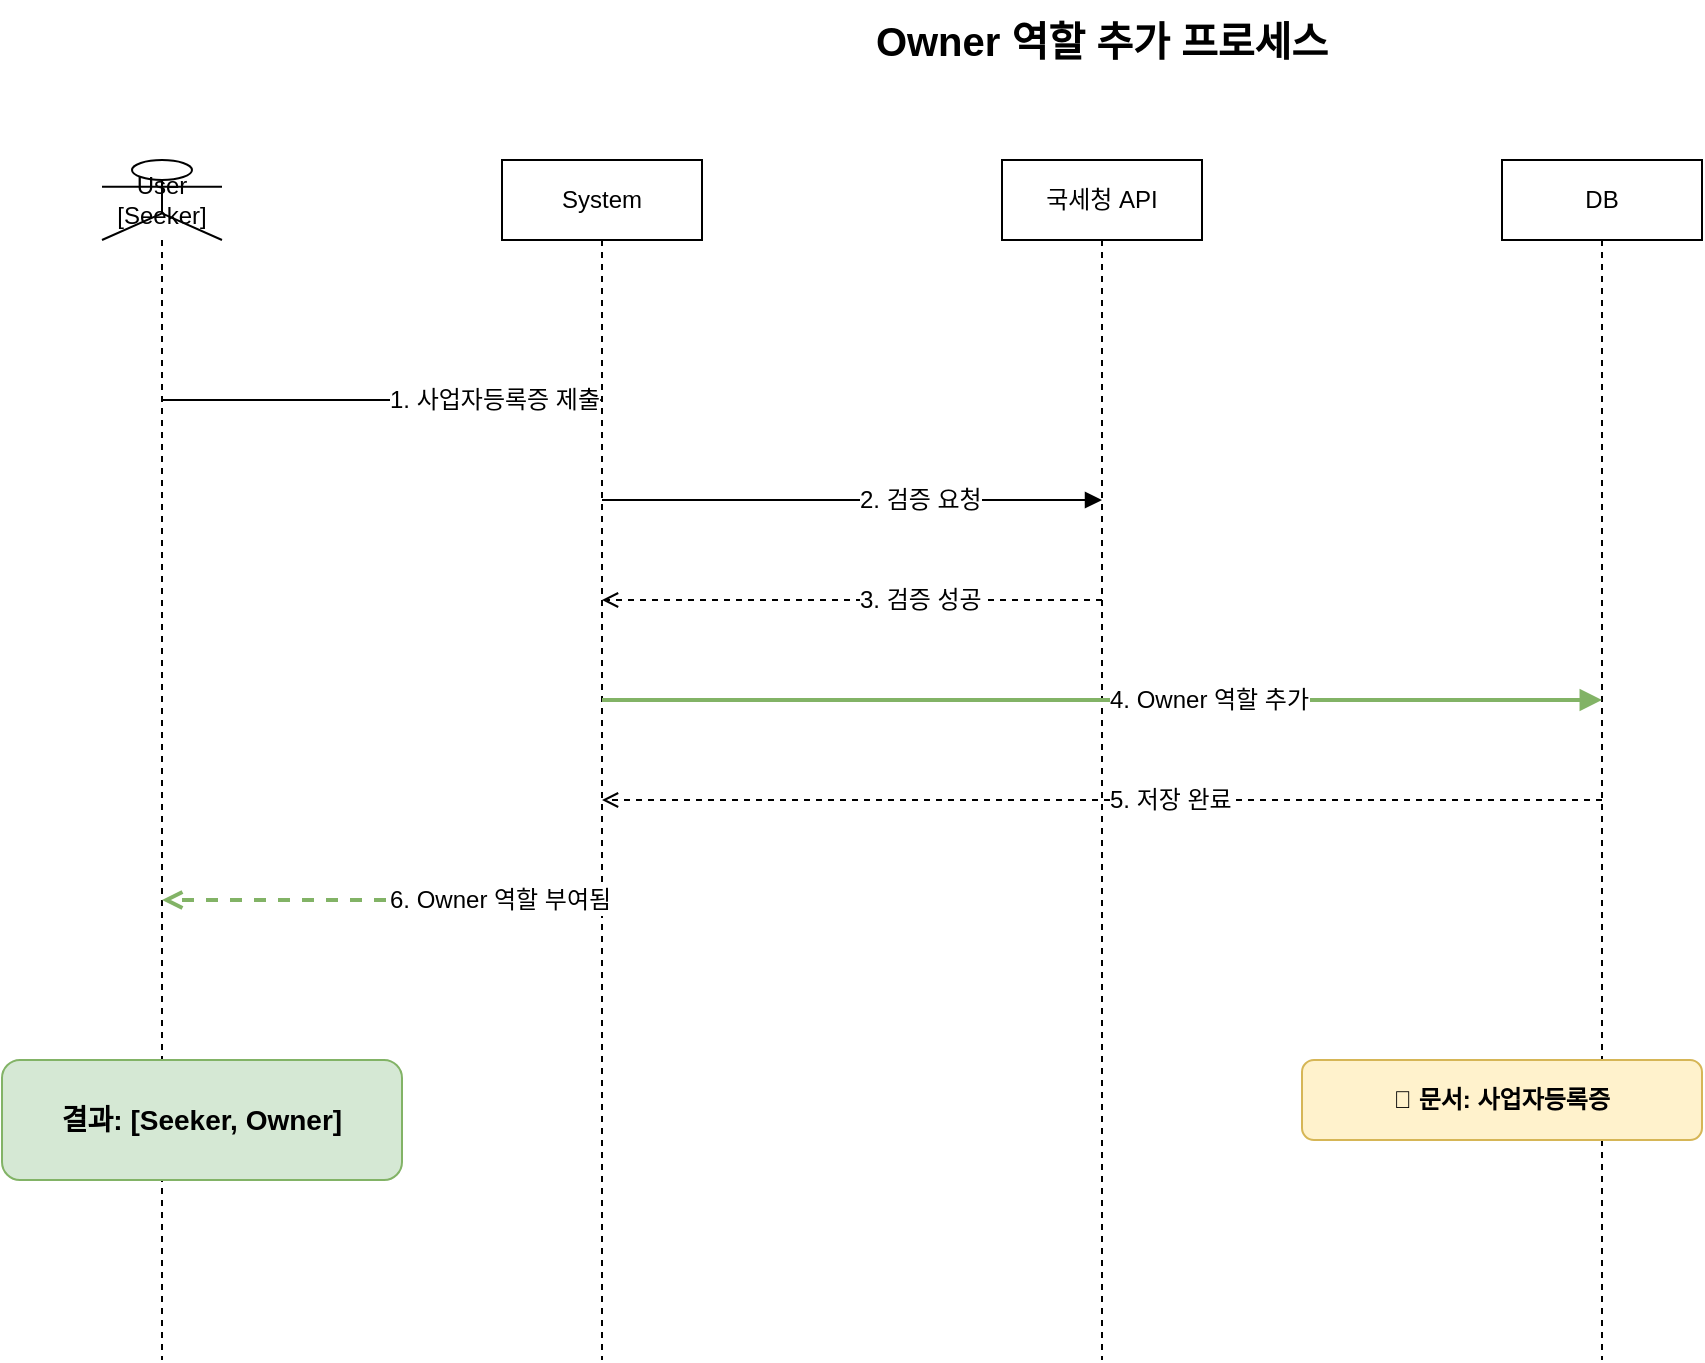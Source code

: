 <mxfile version="28.2.5">
  <diagram name="1. Owner 역할 추가" id="owner-process">
    <mxGraphModel dx="1422" dy="794" grid="10" gridSize="10" guides="1" tooltips="1" connect="1" arrows="1" fold="1" page="1" pageScale="1" pageWidth="1200" pageHeight="800" math="0" shadow="0">
      <root>
        <mxCell id="0" />
        <mxCell id="1" parent="0" />

        <mxCell id="title1" value="Owner 역할 추가 프로세스" style="text;html=1;strokeColor=none;fillColor=none;align=center;verticalAlign=middle;whiteSpace=wrap;rounded=0;fontSize=20;fontStyle=1" vertex="1" parent="1">
          <mxGeometry x="350" y="20" width="500" height="40" as="geometry" />
        </mxCell>

        <mxCell id="user1" value="User&#xa;[Seeker]" style="shape=umlLifeline;perimeter=lifelinePerimeter;whiteSpace=wrap;html=1;container=1;collapsible=0;recursiveResize=0;outlineConnect=0;participant=umlActor;" vertex="1" parent="1">
          <mxGeometry x="100" y="100" width="60" height="600" as="geometry" />
        </mxCell>

        <mxCell id="system1" value="System" style="shape=umlLifeline;perimeter=lifelinePerimeter;whiteSpace=wrap;html=1;container=1;collapsible=0;recursiveResize=0;outlineConnect=0;" vertex="1" parent="1">
          <mxGeometry x="300" y="100" width="100" height="600" as="geometry" />
        </mxCell>

        <mxCell id="api1" value="국세청 API" style="shape=umlLifeline;perimeter=lifelinePerimeter;whiteSpace=wrap;html=1;container=1;collapsible=0;recursiveResize=0;outlineConnect=0;" vertex="1" parent="1">
          <mxGeometry x="550" y="100" width="100" height="600" as="geometry" />
        </mxCell>

        <mxCell id="db1" value="DB" style="shape=umlLifeline;perimeter=lifelinePerimeter;whiteSpace=wrap;html=1;container=1;collapsible=0;recursiveResize=0;outlineConnect=0;" vertex="1" parent="1">
          <mxGeometry x="800" y="100" width="100" height="600" as="geometry" />
        </mxCell>

        <mxCell id="msg1-1" value="1. 사업자등록증 제출" style="edgeStyle=orthogonalEdgeStyle;html=1;align=left;spacingLeft=2;endArrow=block;rounded=0;fontSize=12;" edge="1" parent="1">
          <mxGeometry relative="1" as="geometry">
            <mxPoint x="130" y="220" as="sourcePoint" />
            <mxPoint x="350" y="220" as="targetPoint" />
          </mxGeometry>
        </mxCell>

        <mxCell id="msg1-2" value="2. 검증 요청" style="edgeStyle=orthogonalEdgeStyle;html=1;align=left;spacingLeft=2;endArrow=block;rounded=0;fontSize=12;" edge="1" parent="1">
          <mxGeometry relative="1" as="geometry">
            <mxPoint x="350" y="270" as="sourcePoint" />
            <mxPoint x="600" y="270" as="targetPoint" />
          </mxGeometry>
        </mxCell>

        <mxCell id="msg1-3" value="3. 검증 성공" style="edgeStyle=orthogonalEdgeStyle;html=1;align=left;spacingLeft=2;endArrow=open;rounded=0;dashed=1;fontSize=12;" edge="1" parent="1">
          <mxGeometry relative="1" as="geometry">
            <mxPoint x="600" y="320" as="sourcePoint" />
            <mxPoint x="350" y="320" as="targetPoint" />
          </mxGeometry>
        </mxCell>

        <mxCell id="msg1-4" value="4. Owner 역할 추가" style="edgeStyle=orthogonalEdgeStyle;html=1;align=left;spacingLeft=2;endArrow=block;rounded=0;fontSize=12;fillColor=#d5e8d4;strokeColor=#82b366;strokeWidth=2;" edge="1" parent="1">
          <mxGeometry relative="1" as="geometry">
            <mxPoint x="350" y="370" as="sourcePoint" />
            <mxPoint x="850" y="370" as="targetPoint" />
          </mxGeometry>
        </mxCell>

        <mxCell id="msg1-5" value="5. 저장 완료" style="edgeStyle=orthogonalEdgeStyle;html=1;align=left;spacingLeft=2;endArrow=open;rounded=0;dashed=1;fontSize=12;" edge="1" parent="1">
          <mxGeometry relative="1" as="geometry">
            <mxPoint x="850" y="420" as="sourcePoint" />
            <mxPoint x="350" y="420" as="targetPoint" />
          </mxGeometry>
        </mxCell>

        <mxCell id="msg1-6" value="6. Owner 역할 부여됨" style="edgeStyle=orthogonalEdgeStyle;html=1;align=left;spacingLeft=2;endArrow=open;rounded=0;dashed=1;fontSize=12;fillColor=#d5e8d4;strokeColor=#82b366;strokeWidth=2;" edge="1" parent="1">
          <mxGeometry relative="1" as="geometry">
            <mxPoint x="350" y="470" as="sourcePoint" />
            <mxPoint x="130" y="470" as="targetPoint" />
          </mxGeometry>
        </mxCell>

        <mxCell id="result1" value="결과: [Seeker, Owner]" style="rounded=1;whiteSpace=wrap;html=1;fillColor=#d5e8d4;strokeColor=#82b366;fontSize=14;fontStyle=1" vertex="1" parent="1">
          <mxGeometry x="50" y="550" width="200" height="60" as="geometry" />
        </mxCell>

        <mxCell id="doc1" value="📄 문서: 사업자등록증" style="rounded=1;whiteSpace=wrap;html=1;fillColor=#fff2cc;strokeColor=#d6b656;fontSize=12;fontStyle=1" vertex="1" parent="1">
          <mxGeometry x="700" y="550" width="200" height="40" as="geometry" />
        </mxCell>

      </root>
    </mxGraphModel>
  </diagram>

  <diagram name="2. Worker 역할 추가" id="worker-process">
    <mxGraphModel dx="1422" dy="794" grid="10" gridSize="10" guides="1" tooltips="1" connect="1" arrows="1" fold="1" page="1" pageScale="1" pageWidth="1200" pageHeight="800" math="0" shadow="0">
      <root>
        <mxCell id="0" />
        <mxCell id="1" parent="0" />

        <mxCell id="title2" value="Worker 역할 추가 프로세스" style="text;html=1;strokeColor=none;fillColor=none;align=center;verticalAlign=middle;whiteSpace=wrap;rounded=0;fontSize=20;fontStyle=1" vertex="1" parent="1">
          <mxGeometry x="350" y="20" width="500" height="40" as="geometry" />
        </mxCell>

        <mxCell id="user2" value="User&#xa;[Seeker]" style="shape=umlLifeline;perimeter=lifelinePerimeter;whiteSpace=wrap;html=1;container=1;collapsible=0;recursiveResize=0;outlineConnect=0;participant=umlActor;" vertex="1" parent="1">
          <mxGeometry x="100" y="100" width="60" height="600" as="geometry" />
        </mxCell>

        <mxCell id="owner2" value="Owner" style="shape=umlLifeline;perimeter=lifelinePerimeter;whiteSpace=wrap;html=1;container=1;collapsible=0;recursiveResize=0;outlineConnect=0;participant=umlActor;" vertex="1" parent="1">
          <mxGeometry x="250" y="100" width="60" height="600" as="geometry" />
        </mxCell>

        <mxCell id="system2" value="System" style="shape=umlLifeline;perimeter=lifelinePerimeter;whiteSpace=wrap;html=1;container=1;collapsible=0;recursiveResize=0;outlineConnect=0;" vertex="1" parent="1">
          <mxGeometry x="450" y="100" width="100" height="600" as="geometry" />
        </mxCell>

        <mxCell id="db2" value="DB" style="shape=umlLifeline;perimeter=lifelinePerimeter;whiteSpace=wrap;html=1;container=1;collapsible=0;recursiveResize=0;outlineConnect=0;" vertex="1" parent="1">
          <mxGeometry x="700" y="100" width="100" height="600" as="geometry" />
        </mxCell>

        <mxCell id="msg2-1" value="1. 근로계약서 작성" style="edgeStyle=orthogonalEdgeStyle;html=1;align=left;spacingLeft=2;endArrow=block;rounded=0;fontSize=12;" edge="1" parent="1">
          <mxGeometry relative="1" as="geometry">
            <mxPoint x="280" y="220" as="sourcePoint" />
            <mxPoint x="500" y="220" as="targetPoint" />
          </mxGeometry>
        </mxCell>

        <mxCell id="msg2-2" value="2. 계약서 전송" style="edgeStyle=orthogonalEdgeStyle;html=1;align=left;spacingLeft=2;endArrow=block;rounded=0;fontSize=12;" edge="1" parent="1">
          <mxGeometry relative="1" as="geometry">
            <mxPoint x="500" y="270" as="sourcePoint" />
            <mxPoint x="130" y="270" as="targetPoint" />
          </mxGeometry>
        </mxCell>

        <mxCell id="msg2-3" value="3. 서명 (동의)" style="edgeStyle=orthogonalEdgeStyle;html=1;align=left;spacingLeft=2;endArrow=block;rounded=0;fontSize=12;" edge="1" parent="1">
          <mxGeometry relative="1" as="geometry">
            <mxPoint x="130" y="320" as="sourcePoint" />
            <mxPoint x="500" y="320" as="targetPoint" />
          </mxGeometry>
        </mxCell>

        <mxCell id="msg2-4" value="4. 계약서 저장" style="edgeStyle=orthogonalEdgeStyle;html=1;align=left;spacingLeft=2;endArrow=block;rounded=0;fontSize=12;" edge="1" parent="1">
          <mxGeometry relative="1" as="geometry">
            <mxPoint x="500" y="370" as="sourcePoint" />
            <mxPoint x="750" y="370" as="targetPoint" />
          </mxGeometry>
        </mxCell>

        <mxCell id="msg2-5" value="5. Worker 역할 추가" style="edgeStyle=orthogonalEdgeStyle;html=1;align=left;spacingLeft=2;endArrow=block;rounded=0;fontSize=12;fillColor=#dae8fc;strokeColor=#6c8ebf;strokeWidth=2;" edge="1" parent="1">
          <mxGeometry relative="1" as="geometry">
            <mxPoint x="500" y="420" as="sourcePoint" />
            <mxPoint x="750" y="420" as="targetPoint" />
          </mxGeometry>
        </mxCell>

        <mxCell id="msg2-6" value="6. 저장 완료" style="edgeStyle=orthogonalEdgeStyle;html=1;align=left;spacingLeft=2;endArrow=open;rounded=0;dashed=1;fontSize=12;" edge="1" parent="1">
          <mxGeometry relative="1" as="geometry">
            <mxPoint x="750" y="470" as="sourcePoint" />
            <mxPoint x="500" y="470" as="targetPoint" />
          </mxGeometry>
        </mxCell>

        <mxCell id="msg2-7" value="7. Worker 역할 부여됨" style="edgeStyle=orthogonalEdgeStyle;html=1;align=left;spacingLeft=2;endArrow=open;rounded=0;dashed=1;fontSize=12;fillColor=#dae8fc;strokeColor=#6c8ebf;strokeWidth=2;" edge="1" parent="1">
          <mxGeometry relative="1" as="geometry">
            <mxPoint x="500" y="520" as="sourcePoint" />
            <mxPoint x="130" y="520" as="targetPoint" />
          </mxGeometry>
        </mxCell>

        <mxCell id="result2" value="결과: [Seeker, Worker]" style="rounded=1;whiteSpace=wrap;html=1;fillColor=#dae8fc;strokeColor=#6c8ebf;fontSize=14;fontStyle=1" vertex="1" parent="1">
          <mxGeometry x="50" y="580" width="200" height="60" as="geometry" />
        </mxCell>

        <mxCell id="doc2" value="📄 문서: 근로계약서" style="rounded=1;whiteSpace=wrap;html=1;fillColor=#fff2cc;strokeColor=#d6b656;fontSize=12;fontStyle=1" vertex="1" parent="1">
          <mxGeometry x="650" y="580" width="200" height="40" as="geometry" />
        </mxCell>

      </root>
    </mxGraphModel>
  </diagram>

  <diagram name="3. Manager 역할 추가" id="manager-process">
    <mxGraphModel dx="1422" dy="794" grid="10" gridSize="10" guides="1" tooltips="1" connect="1" arrows="1" fold="1" page="1" pageScale="1" pageWidth="1200" pageHeight="800" math="0" shadow="0">
      <root>
        <mxCell id="0" />
        <mxCell id="1" parent="0" />

        <mxCell id="title3" value="Manager 역할 추가 프로세스 (Worker 필수)" style="text;html=1;strokeColor=none;fillColor=none;align=center;verticalAlign=middle;whiteSpace=wrap;rounded=0;fontSize=20;fontStyle=1" vertex="1" parent="1">
          <mxGeometry x="300" y="20" width="600" height="40" as="geometry" />
        </mxCell>

        <mxCell id="prereq" value="⚠️ 전제조건: Worker 역할 보유 필수" style="rounded=1;whiteSpace=wrap;html=1;fillColor=#ffe6cc;strokeColor=#d79b00;fontSize=14;fontStyle=1" vertex="1" parent="1">
          <mxGeometry x="400" y="80" width="400" height="40" as="geometry" />
        </mxCell>

        <mxCell id="user3" value="Worker&#xa;[Seeker, Worker]" style="shape=umlLifeline;perimeter=lifelinePerimeter;whiteSpace=wrap;html=1;container=1;collapsible=0;recursiveResize=0;outlineConnect=0;participant=umlActor;fillColor=#dae8fc;strokeColor=#6c8ebf;" vertex="1" parent="1">
          <mxGeometry x="100" y="150" width="80" height="600" as="geometry" />
        </mxCell>

        <mxCell id="owner3" value="Owner" style="shape=umlLifeline;perimeter=lifelinePerimeter;whiteSpace=wrap;html=1;container=1;collapsible=0;recursiveResize=0;outlineConnect=0;participant=umlActor;" vertex="1" parent="1">
          <mxGeometry x="270" y="150" width="60" height="600" as="geometry" />
        </mxCell>

        <mxCell id="system3" value="System" style="shape=umlLifeline;perimeter=lifelinePerimeter;whiteSpace=wrap;html=1;container=1;collapsible=0;recursiveResize=0;outlineConnect=0;" vertex="1" parent="1">
          <mxGeometry x="470" y="150" width="100" height="600" as="geometry" />
        </mxCell>

        <mxCell id="db3" value="DB" style="shape=umlLifeline;perimeter=lifelinePerimeter;whiteSpace=wrap;html=1;container=1;collapsible=0;recursiveResize=0;outlineConnect=0;" vertex="1" parent="1">
          <mxGeometry x="720" y="150" width="100" height="600" as="geometry" />
        </mxCell>

        <mxCell id="msg3-0" value="0. Worker 역할 확인" style="edgeStyle=orthogonalEdgeStyle;html=1;align=left;spacingLeft=2;endArrow=block;rounded=0;fontSize=12;strokeColor=#666666;dashed=1;" edge="1" parent="1">
          <mxGeometry relative="1" as="geometry">
            <mxPoint x="300" y="240" as="sourcePoint" />
            <mxPoint x="520" y="240" as="targetPoint" />
          </mxGeometry>
        </mxCell>

        <mxCell id="msg3-1" value="1. 권한위임장 작성" style="edgeStyle=orthogonalEdgeStyle;html=1;align=left;spacingLeft=2;endArrow=block;rounded=0;fontSize=12;" edge="1" parent="1">
          <mxGeometry relative="1" as="geometry">
            <mxPoint x="300" y="290" as="sourcePoint" />
            <mxPoint x="520" y="290" as="targetPoint" />
          </mxGeometry>
        </mxCell>

        <mxCell id="msg3-2" value="2. 위임장 전송" style="edgeStyle=orthogonalEdgeStyle;html=1;align=left;spacingLeft=2;endArrow=block;rounded=0;fontSize=12;" edge="1" parent="1">
          <mxGeometry relative="1" as="geometry">
            <mxPoint x="520" y="340" as="sourcePoint" />
            <mxPoint x="140" y="340" as="targetPoint" />
          </mxGeometry>
        </mxCell>

        <mxCell id="msg3-3" value="3. 수락" style="edgeStyle=orthogonalEdgeStyle;html=1;align=left;spacingLeft=2;endArrow=block;rounded=0;fontSize=12;" edge="1" parent="1">
          <mxGeometry relative="1" as="geometry">
            <mxPoint x="140" y="390" as="sourcePoint" />
            <mxPoint x="520" y="390" as="targetPoint" />
          </mxGeometry>
        </mxCell>

        <mxCell id="msg3-4" value="4. Worker 여부 재확인" style="edgeStyle=orthogonalEdgeStyle;html=1;align=left;spacingLeft=2;endArrow=block;rounded=0;fontSize=12;strokeColor=#b85450;" edge="1" parent="1">
          <mxGeometry relative="1" as="geometry">
            <mxPoint x="520" y="440" as="sourcePoint" />
            <mxPoint x="770" y="440" as="targetPoint" />
          </mxGeometry>
        </mxCell>

        <mxCell id="msg3-5" value="5. Worker 확인됨" style="edgeStyle=orthogonalEdgeStyle;html=1;align=left;spacingLeft=2;endArrow=open;rounded=0;dashed=1;fontSize=12;strokeColor=#b85450;" edge="1" parent="1">
          <mxGeometry relative="1" as="geometry">
            <mxPoint x="770" y="480" as="sourcePoint" />
            <mxPoint x="520" y="480" as="targetPoint" />
          </mxGeometry>
        </mxCell>

        <mxCell id="msg3-6" value="6. Manager 역할 추가" style="edgeStyle=orthogonalEdgeStyle;html=1;align=left;spacingLeft=2;endArrow=block;rounded=0;fontSize=12;fillColor=#f8cecc;strokeColor=#b85450;strokeWidth=2;" edge="1" parent="1">
          <mxGeometry relative="1" as="geometry">
            <mxPoint x="520" y="530" as="sourcePoint" />
            <mxPoint x="770" y="530" as="targetPoint" />
          </mxGeometry>
        </mxCell>

        <mxCell id="msg3-7" value="7. 저장 완료" style="edgeStyle=orthogonalEdgeStyle;html=1;align=left;spacingLeft=2;endArrow=open;rounded=0;dashed=1;fontSize=12;" edge="1" parent="1">
          <mxGeometry relative="1" as="geometry">
            <mxPoint x="770" y="580" as="sourcePoint" />
            <mxPoint x="520" y="580" as="targetPoint" />
          </mxGeometry>
        </mxCell>

        <mxCell id="msg3-8" value="8. Manager 역할 부여됨" style="edgeStyle=orthogonalEdgeStyle;html=1;align=left;spacingLeft=2;endArrow=open;rounded=0;dashed=1;fontSize=12;fillColor=#f8cecc;strokeColor=#b85450;strokeWidth=2;" edge="1" parent="1">
          <mxGeometry relative="1" as="geometry">
            <mxPoint x="520" y="630" as="sourcePoint" />
            <mxPoint x="140" y="630" as="targetPoint" />
          </mxGeometry>
        </mxCell>

        <mxCell id="result3" value="결과: [Seeker, Worker, Manager]" style="rounded=1;whiteSpace=wrap;html=1;fillColor=#f8cecc;strokeColor=#b85450;fontSize=14;fontStyle=1" vertex="1" parent="1">
          <mxGeometry x="50" y="680" width="250" height="60" as="geometry" />
        </mxCell>

        <mxCell id="doc3" value="📄 문서: 권한위임장&#xa;(Worker 역할 필수)" style="rounded=1;whiteSpace=wrap;html=1;fillColor=#fff2cc;strokeColor=#d6b656;fontSize=12;fontStyle=1;align=center;" vertex="1" parent="1">
          <mxGeometry x="650" y="670" width="200" height="60" as="geometry" />
        </mxCell>

        <mxCell id="note3" value="⚠️ Worker 역할 없으면&#xa;Manager 부여 불가" style="shape=note;whiteSpace=wrap;html=1;backgroundOutline=1;darkOpacity=0.05;size=10;fillColor=#ffe6cc;strokeColor=#d79b00;fontSize=11;fontStyle=1" vertex="1" parent="1">
          <mxGeometry x="900" y="400" width="180" height="70" as="geometry" />
        </mxCell>

      </root>
    </mxGraphModel>
  </diagram>

  <diagram name="4. 역할 조합 매트릭스" id="combination-matrix">
    <mxGraphModel dx="1422" dy="794" grid="10" gridSize="10" guides="1" tooltips="1" connect="1" arrows="1" fold="1" page="1" pageScale="1" pageWidth="1400" pageHeight="900" math="0" shadow="0">
      <root>
        <mxCell id="0" />
        <mxCell id="1" parent="0" />

        <mxCell id="title4" value="가능한 역할 조합" style="text;html=1;strokeColor=none;fillColor=none;align=center;verticalAlign=middle;whiteSpace=wrap;rounded=0;fontSize=24;fontStyle=1" vertex="1" parent="1">
          <mxGeometry x="400" y="30" width="600" height="50" as="geometry" />
        </mxCell>

        <!-- Column Headers -->
        <mxCell id="header1" value="Seeker" style="rounded=1;whiteSpace=wrap;html=1;fillColor=#fff2cc;strokeColor=#d6b656;fontSize=14;fontStyle=1" vertex="1" parent="1">
          <mxGeometry x="200" y="120" width="100" height="40" as="geometry" />
        </mxCell>
        <mxCell id="header2" value="Owner" style="rounded=1;whiteSpace=wrap;html=1;fillColor=#d5e8d4;strokeColor=#82b366;fontSize=14;fontStyle=1" vertex="1" parent="1">
          <mxGeometry x="320" y="120" width="100" height="40" as="geometry" />
        </mxCell>
        <mxCell id="header3" value="Worker" style="rounded=1;whiteSpace=wrap;html=1;fillColor=#dae8fc;strokeColor=#6c8ebf;fontSize=14;fontStyle=1" vertex="1" parent="1">
          <mxGeometry x="440" y="120" width="100" height="40" as="geometry" />
        </mxCell>
        <mxCell id="header4" value="Manager" style="rounded=1;whiteSpace=wrap;html=1;fillColor=#f8cecc;strokeColor=#b85450;fontSize=14;fontStyle=1" vertex="1" parent="1">
          <mxGeometry x="560" y="120" width="100" height="40" as="geometry" />
        </mxCell>
        <mxCell id="header5" value="가능 여부" style="rounded=1;whiteSpace=wrap;html=1;fillColor=#e1d5e7;strokeColor=#9673a6;fontSize=14;fontStyle=1" vertex="1" parent="1">
          <mxGeometry x="720" y="120" width="120" height="40" as="geometry" />
        </mxCell>
        <mxCell id="header6" value="설명" style="rounded=1;whiteSpace=wrap;html=1;fillColor=#f5f5f5;strokeColor=#666666;fontSize=14;fontStyle=1" vertex="1" parent="1">
          <mxGeometry x="880" y="120" width="400" height="40" as="geometry" />
        </mxCell>

        <!-- Row 1 -->
        <mxCell id="r1c1" value="✓" style="rounded=0;whiteSpace=wrap;html=1;fontSize=18;" vertex="1" parent="1">
          <mxGeometry x="200" y="180" width="100" height="50" as="geometry" />
        </mxCell>
        <mxCell id="r1c2" value="" style="rounded=0;whiteSpace=wrap;html=1;" vertex="1" parent="1">
          <mxGeometry x="320" y="180" width="100" height="50" as="geometry" />
        </mxCell>
        <mxCell id="r1c3" value="" style="rounded=0;whiteSpace=wrap;html=1;" vertex="1" parent="1">
          <mxGeometry x="440" y="180" width="100" height="50" as="geometry" />
        </mxCell>
        <mxCell id="r1c4" value="" style="rounded=0;whiteSpace=wrap;html=1;" vertex="1" parent="1">
          <mxGeometry x="560" y="180" width="100" height="50" as="geometry" />
        </mxCell>
        <mxCell id="r1c5" value="✅ 가능" style="rounded=0;whiteSpace=wrap;html=1;fillColor=#d5e8d4;strokeColor=#82b366;fontSize=13;fontStyle=1" vertex="1" parent="1">
          <mxGeometry x="720" y="180" width="120" height="50" as="geometry" />
        </mxCell>
        <mxCell id="r1c6" value="기본 상태 (회원가입 직후)" style="rounded=0;whiteSpace=wrap;html=1;align=left;fontSize=12;" vertex="1" parent="1">
          <mxGeometry x="880" y="180" width="400" height="50" as="geometry" />
        </mxCell>

        <!-- Row 2 -->
        <mxCell id="r2c1" value="✓" style="rounded=0;whiteSpace=wrap;html=1;fontSize=18;" vertex="1" parent="1">
          <mxGeometry x="200" y="250" width="100" height="50" as="geometry" />
        </mxCell>
        <mxCell id="r2c2" value="✓" style="rounded=0;whiteSpace=wrap;html=1;fontSize=18;" vertex="1" parent="1">
          <mxGeometry x="320" y="250" width="100" height="50" as="geometry" />
        </mxCell>
        <mxCell id="r2c3" value="" style="rounded=0;whiteSpace=wrap;html=1;" vertex="1" parent="1">
          <mxGeometry x="440" y="250" width="100" height="50" as="geometry" />
        </mxCell>
        <mxCell id="r2c4" value="" style="rounded=0;whiteSpace=wrap;html=1;" vertex="1" parent="1">
          <mxGeometry x="560" y="250" width="100" height="50" as="geometry" />
        </mxCell>
        <mxCell id="r2c5" value="✅ 가능" style="rounded=0;whiteSpace=wrap;html=1;fillColor=#d5e8d4;strokeColor=#82b366;fontSize=13;fontStyle=1" vertex="1" parent="1">
          <mxGeometry x="720" y="250" width="120" height="50" as="geometry" />
        </mxCell>
        <mxCell id="r2c6" value="사업자등록증 제출" style="rounded=0;whiteSpace=wrap;html=1;align=left;fontSize=12;" vertex="1" parent="1">
          <mxGeometry x="880" y="250" width="400" height="50" as="geometry" />
        </mxCell>

        <!-- Row 3 -->
        <mxCell id="r3c1" value="✓" style="rounded=0;whiteSpace=wrap;html=1;fontSize=18;" vertex="1" parent="1">
          <mxGeometry x="200" y="320" width="100" height="50" as="geometry" />
        </mxCell>
        <mxCell id="r3c2" value="" style="rounded=0;whiteSpace=wrap;html=1;" vertex="1" parent="1">
          <mxGeometry x="320" y="320" width="100" height="50" as="geometry" />
        </mxCell>
        <mxCell id="r3c3" value="✓" style="rounded=0;whiteSpace=wrap;html=1;fontSize=18;" vertex="1" parent="1">
          <mxGeometry x="440" y="320" width="100" height="50" as="geometry" />
        </mxCell>
        <mxCell id="r3c4" value="" style="rounded=0;whiteSpace=wrap;html=1;" vertex="1" parent="1">
          <mxGeometry x="560" y="320" width="100" height="50" as="geometry" />
        </mxCell>
        <mxCell id="r3c5" value="✅ 가능" style="rounded=0;whiteSpace=wrap;html=1;fillColor=#d5e8d4;strokeColor=#82b366;fontSize=13;fontStyle=1" vertex="1" parent="1">
          <mxGeometry x="720" y="320" width="120" height="50" as="geometry" />
        </mxCell>
        <mxCell id="r3c6" value="근로계약서 체결" style="rounded=0;whiteSpace=wrap;html=1;align=left;fontSize=12;" vertex="1" parent="1">
          <mxGeometry x="880" y="320" width="400" height="50" as="geometry" />
        </mxCell>

        <!-- Row 4 -->
        <mxCell id="r4c1" value="✓" style="rounded=0;whiteSpace=wrap;html=1;fontSize=18;" vertex="1" parent="1">
          <mxGeometry x="200" y="390" width="100" height="50" as="geometry" />
        </mxCell>
        <mxCell id="r4c2" value="" style="rounded=0;whiteSpace=wrap;html=1;" vertex="1" parent="1">
          <mxGeometry x="320" y="390" width="100" height="50" as="geometry" />
        </mxCell>
        <mxCell id="r4c3" value="✓" style="rounded=0;whiteSpace=wrap;html=1;fontSize=18;" vertex="1" parent="1">
          <mxGeometry x="440" y="390" width="100" height="50" as="geometry" />
        </mxCell>
        <mxCell id="r4c4" value="✓" style="rounded=0;whiteSpace=wrap;html=1;fontSize=18;" vertex="1" parent="1">
          <mxGeometry x="560" y="390" width="100" height="50" as="geometry" />
        </mxCell>
        <mxCell id="r4c5" value="✅ 가능" style="rounded=0;whiteSpace=wrap;html=1;fillColor=#d5e8d4;strokeColor=#82b366;fontSize=13;fontStyle=1" vertex="1" parent="1">
          <mxGeometry x="720" y="390" width="120" height="50" as="geometry" />
        </mxCell>
        <mxCell id="r4c6" value="Worker 후 권한위임장 수령" style="rounded=0;whiteSpace=wrap;html=1;align=left;fontSize=12;" vertex="1" parent="1">
          <mxGeometry x="880" y="390" width="400" height="50" as="geometry" />
        </mxCell>

        <!-- Row 5 -->
        <mxCell id="r5c1" value="✓" style="rounded=0;whiteSpace=wrap;html=1;fontSize=18;" vertex="1" parent="1">
          <mxGeometry x="200" y="460" width="100" height="50" as="geometry" />
        </mxCell>
        <mxCell id="r5c2" value="✓" style="rounded=0;whiteSpace=wrap;html=1;fontSize=18;" vertex="1" parent="1">
          <mxGeometry x="320" y="460" width="100" height="50" as="geometry" />
        </mxCell>
        <mxCell id="r5c3" value="✓" style="rounded=0;whiteSpace=wrap;html=1;fontSize=18;" vertex="1" parent="1">
          <mxGeometry x="440" y="460" width="100" height="50" as="geometry" />
        </mxCell>
        <mxCell id="r5c4" value="" style="rounded=0;whiteSpace=wrap;html=1;" vertex="1" parent="1">
          <mxGeometry x="560" y="460" width="100" height="50" as="geometry" />
        </mxCell>
        <mxCell id="r5c5" value="✅ 가능" style="rounded=0;whiteSpace=wrap;html=1;fillColor=#d5e8d4;strokeColor=#82b366;fontSize=13;fontStyle=1" vertex="1" parent="1">
          <mxGeometry x="720" y="460" width="120" height="50" as="geometry" />
        </mxCell>
        <mxCell id="r5c6" value="사업장 소유 + 다른 곳 근무" style="rounded=0;whiteSpace=wrap;html=1;align=left;fontSize=12;" vertex="1" parent="1">
          <mxGeometry x="880" y="460" width="400" height="50" as="geometry" />
        </mxCell>

        <!-- Row 6 -->
        <mxCell id="r6c1" value="✓" style="rounded=0;whiteSpace=wrap;html=1;fontSize=18;" vertex="1" parent="1">
          <mxGeometry x="200" y="530" width="100" height="50" as="geometry" />
        </mxCell>
        <mxCell id="r6c2" value="✓" style="rounded=0;whiteSpace=wrap;html=1;fontSize=18;" vertex="1" parent="1">
          <mxGeometry x="320" y="530" width="100" height="50" as="geometry" />
        </mxCell>
        <mxCell id="r6c3" value="✓" style="rounded=0;whiteSpace=wrap;html=1;fontSize=18;" vertex="1" parent="1">
          <mxGeometry x="440" y="530" width="100" height="50" as="geometry" />
        </mxCell>
        <mxCell id="r6c4" value="✓" style="rounded=0;whiteSpace=wrap;html=1;fontSize=18;" vertex="1" parent="1">
          <mxGeometry x="560" y="530" width="100" height="50" as="geometry" />
        </mxCell>
        <mxCell id="r6c5" value="✅ 가능" style="rounded=0;whiteSpace=wrap;html=1;fillColor=#d5e8d4;strokeColor=#82b366;fontSize=13;fontStyle=1" vertex="1" parent="1">
          <mxGeometry x="720" y="530" width="120" height="50" as="geometry" />
        </mxCell>
        <mxCell id="r6c6" value="모든 역할 보유 (최대)" style="rounded=0;whiteSpace=wrap;html=1;align=left;fontSize=12;" vertex="1" parent="1">
          <mxGeometry x="880" y="530" width="400" height="50" as="geometry" />
        </mxCell>

        <!-- Row 7 - Invalid -->
        <mxCell id="r7c1" value="✓" style="rounded=0;whiteSpace=wrap;html=1;fontSize=18;" vertex="1" parent="1">
          <mxGeometry x="200" y="600" width="100" height="50" as="geometry" />
        </mxCell>
        <mxCell id="r7c2" value="" style="rounded=0;whiteSpace=wrap;html=1;" vertex="1" parent="1">
          <mxGeometry x="320" y="600" width="100" height="50" as="geometry" />
        </mxCell>
        <mxCell id="r7c3" value="" style="rounded=0;whiteSpace=wrap;html=1;" vertex="1" parent="1">
          <mxGeometry x="440" y="600" width="100" height="50" as="geometry" />
        </mxCell>
        <mxCell id="r7c4" value="✓" style="rounded=0;whiteSpace=wrap;html=1;fontSize=18;" vertex="1" parent="1">
          <mxGeometry x="560" y="600" width="100" height="50" as="geometry" />
        </mxCell>
        <mxCell id="r7c5" value="❌ 불가" style="rounded=0;whiteSpace=wrap;html=1;fillColor=#f8cecc;strokeColor=#b85450;fontSize=13;fontStyle=1" vertex="1" parent="1">
          <mxGeometry x="720" y="600" width="120" height="50" as="geometry" />
        </mxCell>
        <mxCell id="r7c6" value="⚠️ Worker 없이 Manager 불가!" style="rounded=0;whiteSpace=wrap;html=1;align=left;fontSize=12;fontStyle=1" vertex="1" parent="1">
          <mxGeometry x="880" y="600" width="400" height="50" as="geometry" />
        </mxCell>

        <!-- Row 8 - Invalid -->
        <mxCell id="r8c1" value="✓" style="rounded=0;whiteSpace=wrap;html=1;fontSize=18;" vertex="1" parent="1">
          <mxGeometry x="200" y="670" width="100" height="50" as="geometry" />
        </mxCell>
        <mxCell id="r8c2" value="✓" style="rounded=0;whiteSpace=wrap;html=1;fontSize=18;" vertex="1" parent="1">
          <mxGeometry x="320" y="670" width="100" height="50" as="geometry" />
        </mxCell>
        <mxCell id="r8c3" value="" style="rounded=0;whiteSpace=wrap;html=1;" vertex="1" parent="1">
          <mxGeometry x="440" y="670" width="100" height="50" as="geometry" />
        </mxCell>
        <mxCell id="r8c4" value="✓" style="rounded=0;whiteSpace=wrap;html=1;fontSize=18;" vertex="1" parent="1">
          <mxGeometry x="560" y="670" width="100" height="50" as="geometry" />
        </mxCell>
        <mxCell id="r8c5" value="❌ 불가" style="rounded=0;whiteSpace=wrap;html=1;fillColor=#f8cecc;strokeColor=#b85450;fontSize=13;fontStyle=1" vertex="1" parent="1">
          <mxGeometry x="720" y="670" width="120" height="50" as="geometry" />
        </mxCell>
        <mxCell id="r8c6" value="⚠️ Worker 없이 Manager 불가!" style="rounded=0;whiteSpace=wrap;html=1;align=left;fontSize=12;fontStyle=1" vertex="1" parent="1">
          <mxGeometry x="880" y="670" width="400" height="50" as="geometry" />
        </mxCell>

        <!-- Summary -->
        <mxCell id="summary" value="핵심: Manager는 반드시 Worker 역할이 선행되어야 함" style="rounded=1;whiteSpace=wrap;html=1;fillColor=#ffe6cc;strokeColor=#d79b00;fontSize=16;fontStyle=1" vertex="1" parent="1">
          <mxGeometry x="200" y="780" width="1080" height="60" as="geometry" />
        </mxCell>

      </root>
    </mxGraphModel>
  </diagram>
</mxfile>
